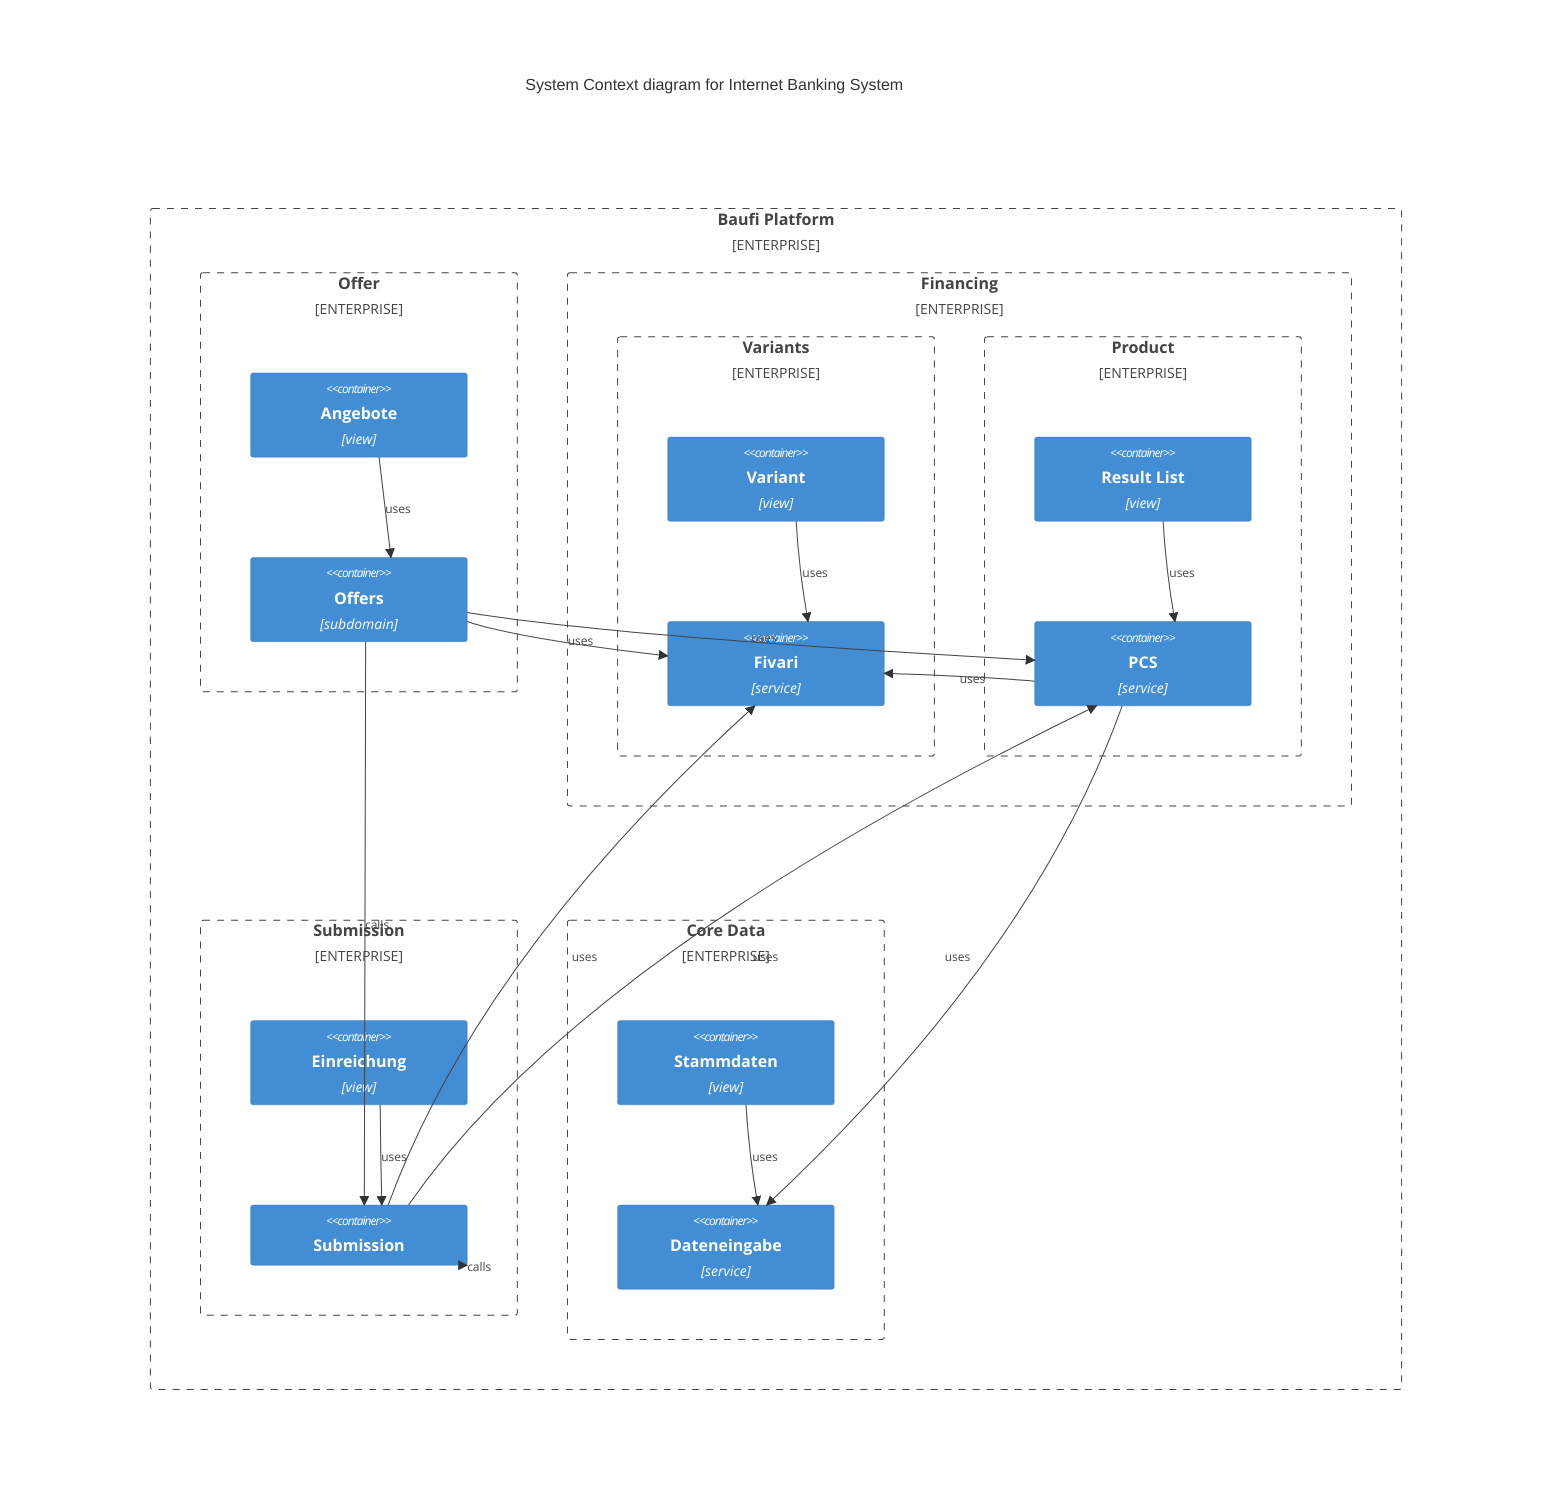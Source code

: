 C4Context
    title System Context diagram for Internet Banking System

    Enterprise_Boundary(baufi_platform, "Baufi Platform") {
        Enterprise_Boundary(offer, "Offer") {
            Container(view_offers, "Angebote", $type="view")
            Container(offers, "Offers", $type="subdomain")

            Rel(view_offers, offers, "uses")
            Rel(offers, variants, "uses")
            Rel(offers, calculation, "uses")
            Rel(offers, submission, "calls")
        }

        Enterprise_Boundary(financing, "Financing") {
            Enterprise_Boundary(variants, "Variants") {
                Container(view_variant, "Variant", $type="view")
                Container(variants, "Fivari", $type="service")

                Rel(view_variant, variants, "uses")
            }

            Enterprise_Boundary(product, "Product") {
                Container(view_calculation, "Result List", $type="view")
                Container(calculation, "PCS", $type="service")

                Rel(view_calculation, calculation, "uses")
                Rel(calculation, variants, "uses")
                Rel(calculation, core_data, "uses")
            }
        }

        Enterprise_Boundary(submission, "Submission") {
            Container(view_submission, "Einreichung", $type="view")
            Container(submission, "Submission")


            Rel(view_submission, submission, "uses")
            Rel(submission, variants, "uses")
            Rel(submission, calculation, "uses")
            Rel(submission, submission, "calls")
        }

        Enterprise_Boundary(coreData, "Core Data") {
            Container(view_stammdaten, "Stammdaten", $type="view")
            Container(core_data, "Dateneingabe", $type="service")

            Rel(view_stammdaten, core_data, "uses")

        }

    }


    UpdateLayoutConfig($c4ShapeInRow="20", $c4BoundaryInRow="2")